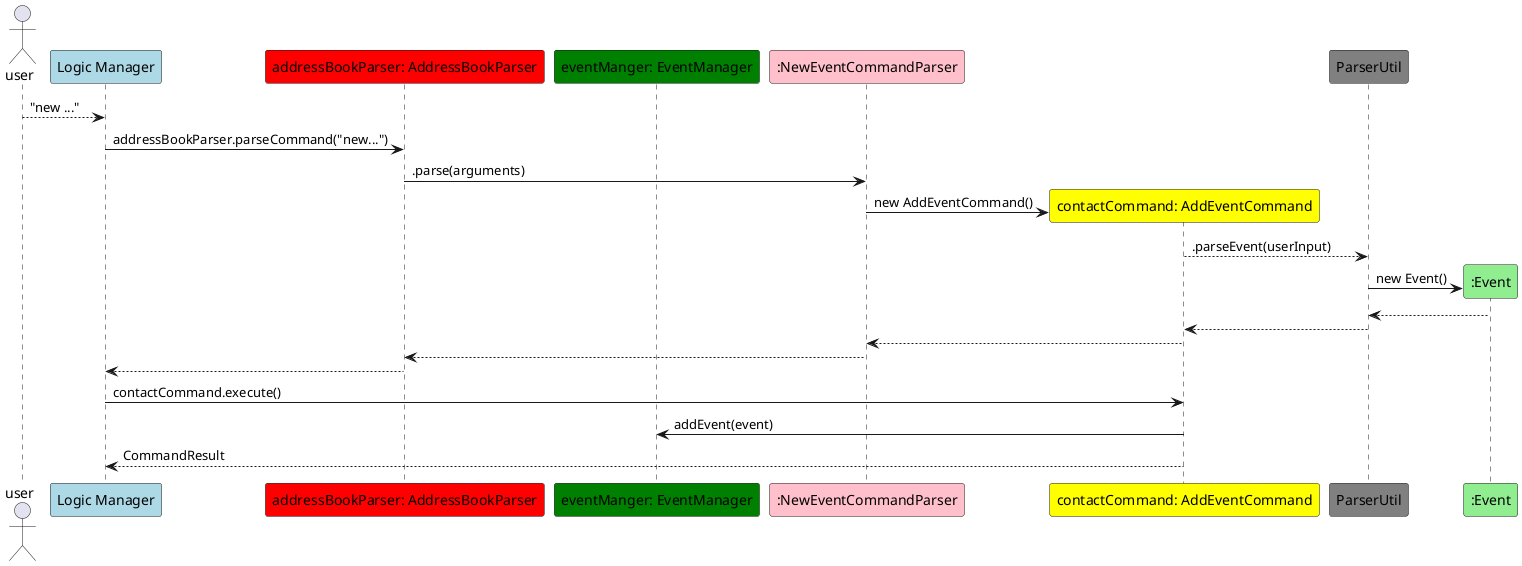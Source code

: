 @startuml
Actor user
participant "Logic Manager" as L #lightblue
participant "addressBookParser: AddressBookParser" as A #red
participant "eventManger: EventManager" as C #green
participant ":NewEventCommandParser" as P #pink
participant "contactCommand: AddEventCommand" as B #yellow
participant "ParserUtil" as U #gray
participant ":Event" as E #lightgreen


user --> L: "new ..."
L-> A: addressBookParser.parseCommand("new...")
A -> P: .parse(arguments)

create B
P -> B: new AddEventCommand()
B --> U: .parseEvent(userInput)
create E
U -> E: new Event()
E-->U
U-->B
B --> P:
P --> A:
A --> L
L -> B:  contactCommand.execute()
B -> C: addEvent(event)
B --> L: CommandResult
@enduml